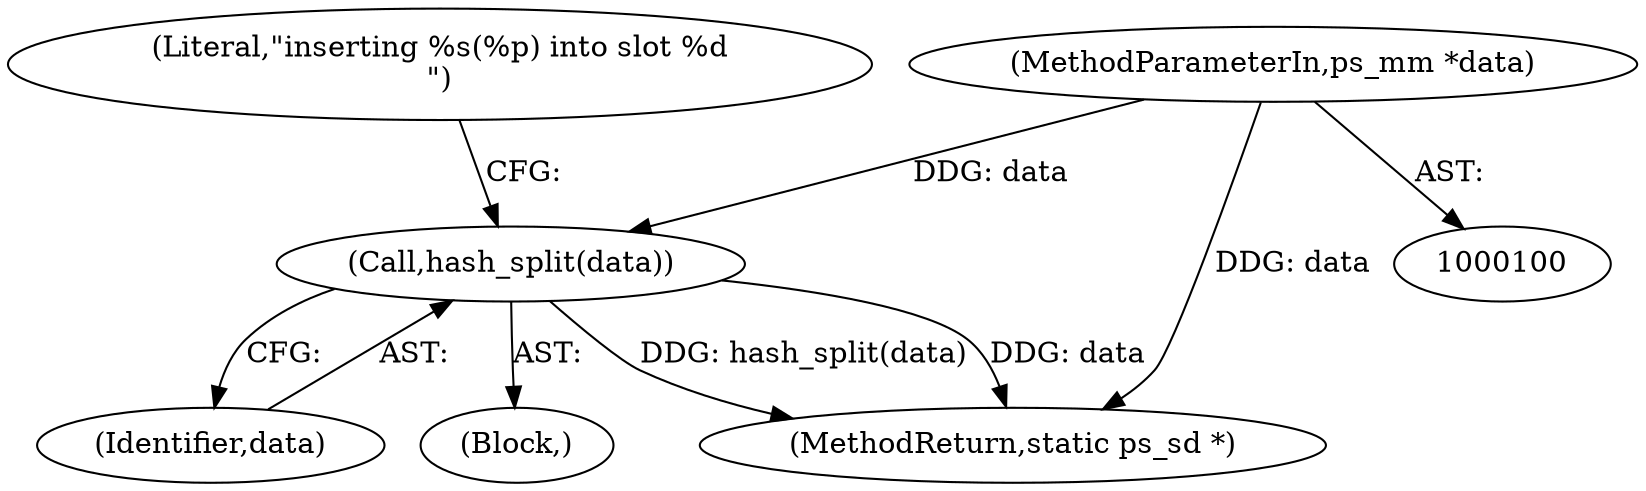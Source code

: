 digraph "0_php_25e8fcc88fa20dc9d4c47184471003f436927cde_1@pointer" {
"1000208" [label="(Call,hash_split(data))"];
"1000101" [label="(MethodParameterIn,ps_mm *data)"];
"1000208" [label="(Call,hash_split(data))"];
"1000209" [label="(Identifier,data)"];
"1000212" [label="(Literal,\"inserting %s(%p) into slot %d\n\")"];
"1000207" [label="(Block,)"];
"1000101" [label="(MethodParameterIn,ps_mm *data)"];
"1000220" [label="(MethodReturn,static ps_sd *)"];
"1000208" -> "1000207"  [label="AST: "];
"1000208" -> "1000209"  [label="CFG: "];
"1000209" -> "1000208"  [label="AST: "];
"1000212" -> "1000208"  [label="CFG: "];
"1000208" -> "1000220"  [label="DDG: hash_split(data)"];
"1000208" -> "1000220"  [label="DDG: data"];
"1000101" -> "1000208"  [label="DDG: data"];
"1000101" -> "1000100"  [label="AST: "];
"1000101" -> "1000220"  [label="DDG: data"];
}
